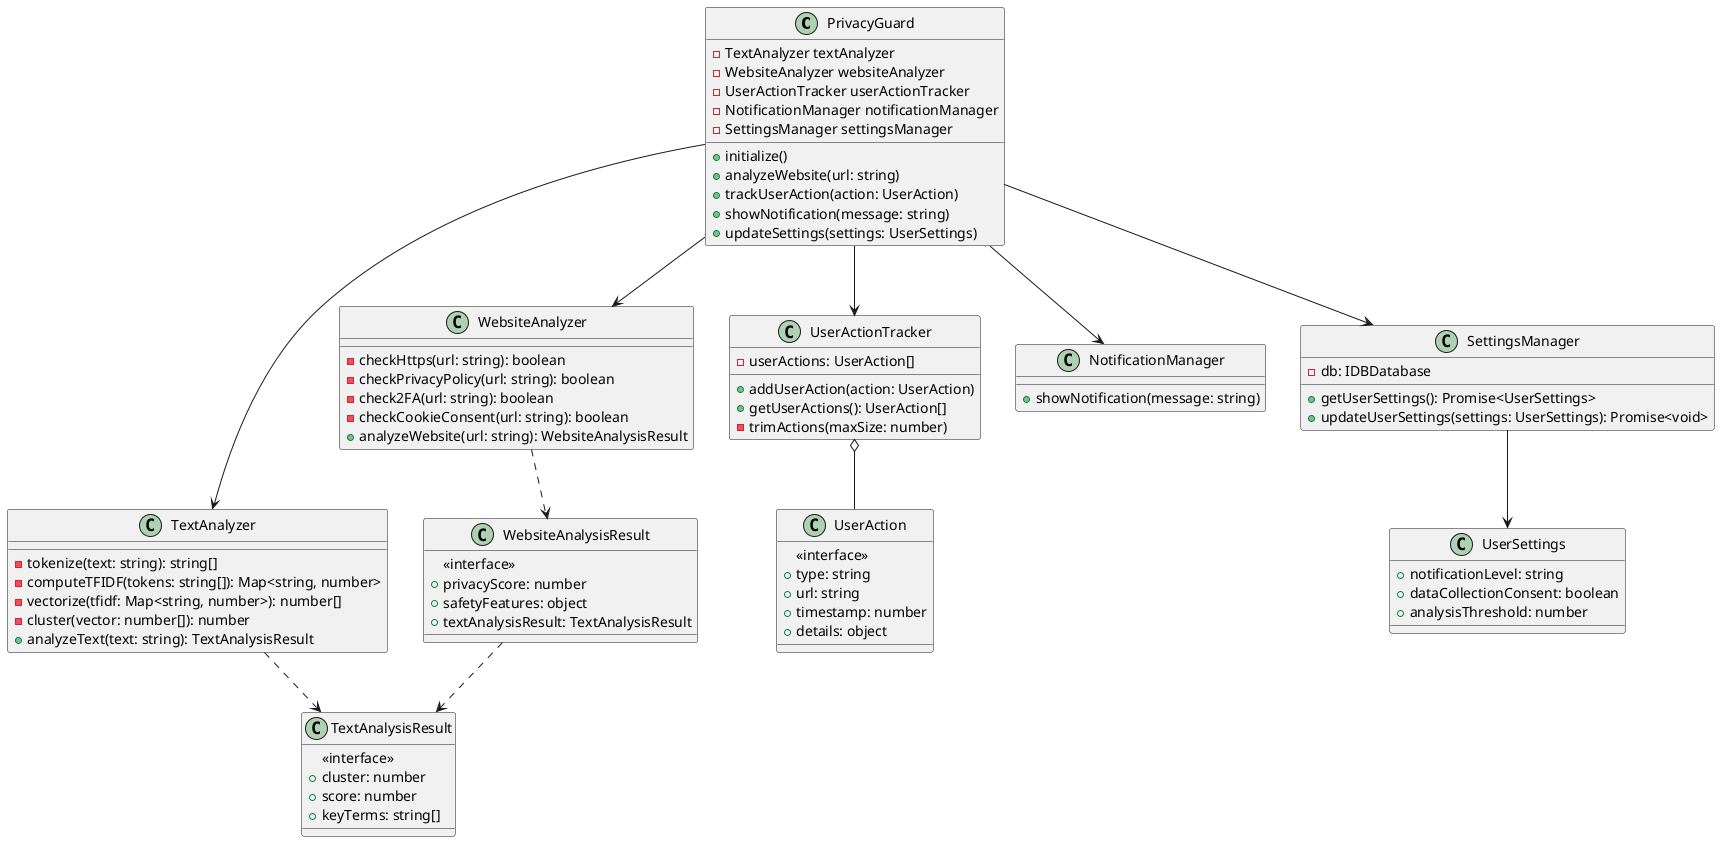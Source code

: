 /*
UserSettings:

IndexedDB에 저장되는 유일한 데이터입니다.
SettingsManager를 통해 관리됩니다.


UserAction:

데이터베이스에 저장되지 않습니다.
UserActionTracker 클래스 내의 배열(userActions)에 메모리 상에서만 유지됩니다.
새로운 메서드 trimActions를 추가하여 메모리 사용을 관리합니다.


TextAnalysisResult 및 WebsiteAnalysisResult:

데이터베이스에 저장되지 않습니다.
분석 시 생성되어 메모리에서 임시로 사용됩니다.

*/
@startuml  description/class_description

class PrivacyGuard {
    -TextAnalyzer textAnalyzer
    -WebsiteAnalyzer websiteAnalyzer
    -UserActionTracker userActionTracker
    -NotificationManager notificationManager
    -SettingsManager settingsManager
    +initialize()
    +analyzeWebsite(url: string)
    +trackUserAction(action: UserAction)
    +showNotification(message: string)
    +updateSettings(settings: UserSettings)
}

class TextAnalyzer {
    -tokenize(text: string): string[]
    -computeTFIDF(tokens: string[]): Map<string, number>
    -vectorize(tfidf: Map<string, number>): number[]
    -cluster(vector: number[]): number
    +analyzeText(text: string): TextAnalysisResult
}

class WebsiteAnalyzer {
    -checkHttps(url: string): boolean
    -checkPrivacyPolicy(url: string): boolean
    -check2FA(url: string): boolean
    -checkCookieConsent(url: string): boolean
    +analyzeWebsite(url: string): WebsiteAnalysisResult
}

class UserActionTracker {
    -userActions: UserAction[]
    +addUserAction(action: UserAction)
    +getUserActions(): UserAction[]
    -trimActions(maxSize: number)
}

class NotificationManager {
    +showNotification(message: string)
}

class SettingsManager {
    -db: IDBDatabase
    +getUserSettings(): Promise<UserSettings>
    +updateUserSettings(settings: UserSettings): Promise<void>
}

class UserSettings {
    +notificationLevel: string
    +dataCollectionConsent: boolean
    +analysisThreshold: number
}

' UserAction 인터페이스 정의
class UserAction {
    <<interface>>
    +type: string
    +url: string
    +timestamp: number
    +details: object
}

' TextAnalysisResult 인터페이스 정의
class TextAnalysisResult {
    <<interface>>
    +cluster: number
    +score: number
    +keyTerms: string[]
}

' WebsiteAnalysisResult 인터페이스 정의
class WebsiteAnalysisResult {
    <<interface>>
    +privacyScore: number
    +safetyFeatures: object
    +textAnalysisResult: TextAnalysisResult
}

' 클래스 간의 관계 정의
PrivacyGuard --> TextAnalyzer
PrivacyGuard --> WebsiteAnalyzer
PrivacyGuard --> UserActionTracker
PrivacyGuard --> NotificationManager
PrivacyGuard --> SettingsManager
SettingsManager --> UserSettings
UserActionTracker o-- UserAction
TextAnalyzer ..> TextAnalysisResult
WebsiteAnalyzer ..> WebsiteAnalysisResult
WebsiteAnalysisResult ..> TextAnalysisResult

@enduml
